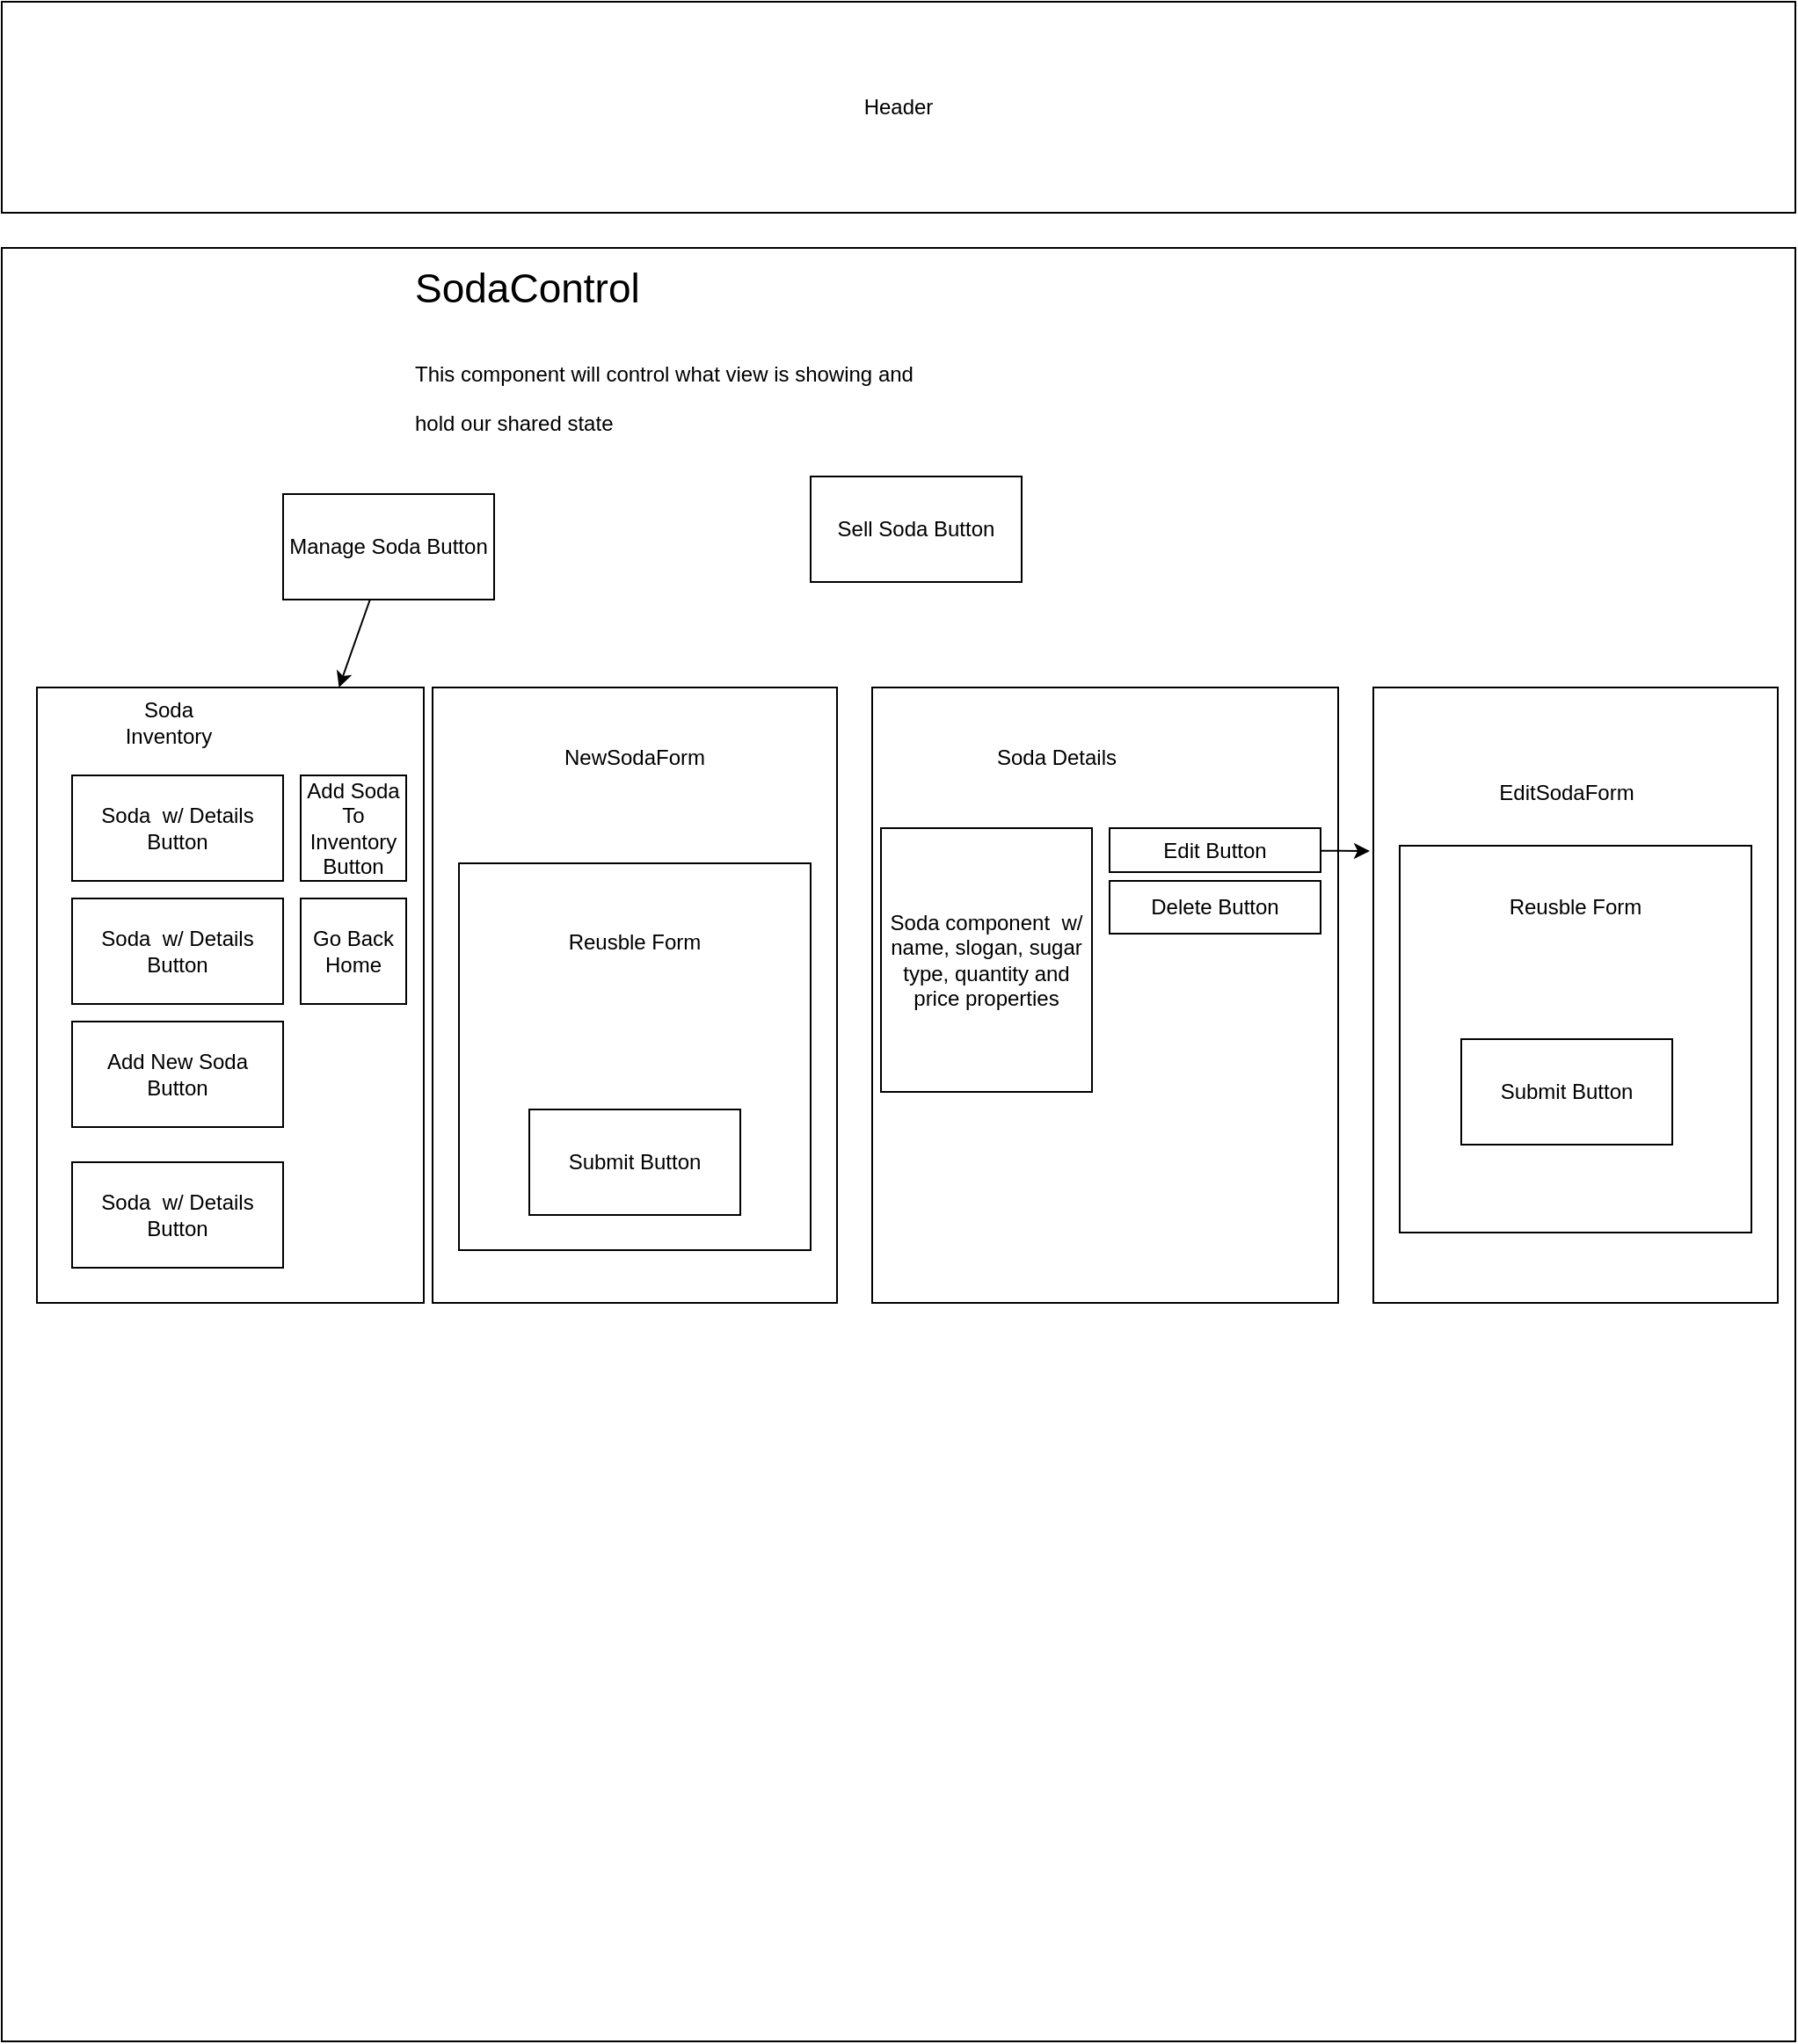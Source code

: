 <mxfile version="15.0.2" type="github">
  <diagram id="0gDQ7mKvqnQmOCOYGsbZ" name="Page-1">
    <mxGraphModel dx="1186" dy="707" grid="1" gridSize="10" guides="1" tooltips="1" connect="1" arrows="1" fold="1" page="1" pageScale="1" pageWidth="850" pageHeight="1100" math="0" shadow="0">
      <root>
        <mxCell id="0" />
        <mxCell id="1" parent="0" />
        <mxCell id="H_ftfsLI6rwE4DoHPsOa-1" value="Header&lt;br&gt;" style="rounded=0;whiteSpace=wrap;html=1;" parent="1" vertex="1">
          <mxGeometry x="100" y="50" width="1020" height="120" as="geometry" />
        </mxCell>
        <mxCell id="H_ftfsLI6rwE4DoHPsOa-2" value="" style="whiteSpace=wrap;html=1;aspect=fixed;align=left;" parent="1" vertex="1">
          <mxGeometry x="100" y="190" width="1020" height="1020" as="geometry" />
        </mxCell>
        <mxCell id="H_ftfsLI6rwE4DoHPsOa-5" value="" style="rounded=0;whiteSpace=wrap;html=1;" parent="1" vertex="1">
          <mxGeometry x="120" y="440" width="220" height="350" as="geometry" />
        </mxCell>
        <mxCell id="H_ftfsLI6rwE4DoHPsOa-6" value="Soda Inventory&lt;br&gt;" style="text;html=1;strokeColor=none;fillColor=none;align=center;verticalAlign=middle;whiteSpace=wrap;rounded=0;" parent="1" vertex="1">
          <mxGeometry x="160" y="450" width="70" height="20" as="geometry" />
        </mxCell>
        <mxCell id="H_ftfsLI6rwE4DoHPsOa-8" value="Soda &amp;nbsp;w/ Details Button" style="rounded=0;whiteSpace=wrap;html=1;" parent="1" vertex="1">
          <mxGeometry x="140" y="710" width="120" height="60" as="geometry" />
        </mxCell>
        <mxCell id="H_ftfsLI6rwE4DoHPsOa-9" value="Soda &amp;nbsp;w/ Details Button" style="rounded=0;whiteSpace=wrap;html=1;" parent="1" vertex="1">
          <mxGeometry x="140" y="490" width="120" height="60" as="geometry" />
        </mxCell>
        <mxCell id="H_ftfsLI6rwE4DoHPsOa-10" value="Soda &amp;nbsp;w/ Details Button" style="rounded=0;whiteSpace=wrap;html=1;" parent="1" vertex="1">
          <mxGeometry x="140" y="560" width="120" height="60" as="geometry" />
        </mxCell>
        <mxCell id="H_ftfsLI6rwE4DoHPsOa-11" value="Add New Soda Button&lt;br&gt;" style="rounded=0;whiteSpace=wrap;html=1;" parent="1" vertex="1">
          <mxGeometry x="140" y="630" width="120" height="60" as="geometry" />
        </mxCell>
        <mxCell id="H_ftfsLI6rwE4DoHPsOa-12" value="" style="rounded=0;whiteSpace=wrap;html=1;shadow=0;" parent="1" vertex="1">
          <mxGeometry x="345" y="440" width="230" height="350" as="geometry" />
        </mxCell>
        <mxCell id="H_ftfsLI6rwE4DoHPsOa-13" value="NewSodaForm" style="text;html=1;strokeColor=none;fillColor=none;align=center;verticalAlign=middle;whiteSpace=wrap;rounded=0;" parent="1" vertex="1">
          <mxGeometry x="400" y="440" width="120" height="80" as="geometry" />
        </mxCell>
        <mxCell id="H_ftfsLI6rwE4DoHPsOa-18" value="" style="rounded=0;whiteSpace=wrap;html=1;" parent="1" vertex="1">
          <mxGeometry x="595" y="440" width="265" height="350" as="geometry" />
        </mxCell>
        <mxCell id="H_ftfsLI6rwE4DoHPsOa-19" value="Soda Details&lt;br&gt;" style="text;html=1;strokeColor=none;fillColor=none;align=center;verticalAlign=middle;whiteSpace=wrap;rounded=0;" parent="1" vertex="1">
          <mxGeometry x="620" y="450" width="160" height="60" as="geometry" />
        </mxCell>
        <mxCell id="H_ftfsLI6rwE4DoHPsOa-20" value="" style="rounded=0;whiteSpace=wrap;html=1;align=center;" parent="1" vertex="1">
          <mxGeometry x="360" y="540" width="200" height="220" as="geometry" />
        </mxCell>
        <mxCell id="H_ftfsLI6rwE4DoHPsOa-22" value="&lt;span style=&quot;font-size: 23px ; text-align: center&quot;&gt;SodaControl&lt;/span&gt;&lt;h1&gt;&lt;span style=&quot;font-size: 12px ; font-weight: normal&quot;&gt;This component will control what view is showing and hold our shared state&lt;/span&gt;&lt;br&gt;&lt;/h1&gt;&lt;div&gt;&lt;span style=&quot;font-size: 12px ; font-weight: normal&quot;&gt;&lt;br&gt;&lt;/span&gt;&lt;/div&gt;" style="text;html=1;strokeColor=none;fillColor=none;spacing=5;spacingTop=-20;whiteSpace=wrap;overflow=hidden;rounded=0;" parent="1" vertex="1">
          <mxGeometry x="330" y="210" width="300" height="100" as="geometry" />
        </mxCell>
        <mxCell id="H_ftfsLI6rwE4DoHPsOa-24" value="Go Back Home" style="rounded=0;whiteSpace=wrap;html=1;" parent="1" vertex="1">
          <mxGeometry x="270" y="560" width="60" height="60" as="geometry" />
        </mxCell>
        <mxCell id="H_ftfsLI6rwE4DoHPsOa-25" value="Add Soda To Inventory&lt;br&gt;Button" style="rounded=0;whiteSpace=wrap;html=1;" parent="1" vertex="1">
          <mxGeometry x="270" y="490" width="60" height="60" as="geometry" />
        </mxCell>
        <mxCell id="QkcKcr7a34T0slnGAbB--5" style="edgeStyle=none;rounded=0;orthogonalLoop=1;jettySize=auto;html=1;" edge="1" parent="1" source="QkcKcr7a34T0slnGAbB--1" target="H_ftfsLI6rwE4DoHPsOa-5">
          <mxGeometry relative="1" as="geometry" />
        </mxCell>
        <mxCell id="QkcKcr7a34T0slnGAbB--1" value="Manage Soda Button" style="rounded=0;whiteSpace=wrap;html=1;" vertex="1" parent="1">
          <mxGeometry x="260" y="330" width="120" height="60" as="geometry" />
        </mxCell>
        <mxCell id="QkcKcr7a34T0slnGAbB--3" value="Sell Soda Button" style="rounded=0;whiteSpace=wrap;html=1;" vertex="1" parent="1">
          <mxGeometry x="560" y="320" width="120" height="60" as="geometry" />
        </mxCell>
        <mxCell id="QkcKcr7a34T0slnGAbB--6" value="Submit Button&lt;br&gt;" style="rounded=0;whiteSpace=wrap;html=1;" vertex="1" parent="1">
          <mxGeometry x="400" y="680" width="120" height="60" as="geometry" />
        </mxCell>
        <mxCell id="QkcKcr7a34T0slnGAbB--8" value="Reusble Form" style="text;html=1;strokeColor=none;fillColor=none;align=center;verticalAlign=middle;whiteSpace=wrap;rounded=0;shadow=0;" vertex="1" parent="1">
          <mxGeometry x="400" y="570" width="120" height="30" as="geometry" />
        </mxCell>
        <mxCell id="QkcKcr7a34T0slnGAbB--10" value="Soda component&amp;nbsp; w/ name, slogan, sugar type, quantity and price properties" style="rounded=0;whiteSpace=wrap;html=1;" vertex="1" parent="1">
          <mxGeometry x="600" y="520" width="120" height="150" as="geometry" />
        </mxCell>
        <mxCell id="QkcKcr7a34T0slnGAbB--18" value="" style="edgeStyle=none;rounded=0;orthogonalLoop=1;jettySize=auto;html=1;" edge="1" parent="1" source="QkcKcr7a34T0slnGAbB--11">
          <mxGeometry relative="1" as="geometry">
            <mxPoint x="878" y="533" as="targetPoint" />
          </mxGeometry>
        </mxCell>
        <mxCell id="QkcKcr7a34T0slnGAbB--11" value="Edit Button" style="rounded=0;whiteSpace=wrap;html=1;" vertex="1" parent="1">
          <mxGeometry x="730" y="520" width="120" height="25" as="geometry" />
        </mxCell>
        <mxCell id="QkcKcr7a34T0slnGAbB--12" value="Delete Button" style="rounded=0;whiteSpace=wrap;html=1;" vertex="1" parent="1">
          <mxGeometry x="730" y="550" width="120" height="30" as="geometry" />
        </mxCell>
        <mxCell id="QkcKcr7a34T0slnGAbB--13" value="" style="rounded=0;whiteSpace=wrap;html=1;shadow=0;" vertex="1" parent="1">
          <mxGeometry x="880" y="440" width="230" height="350" as="geometry" />
        </mxCell>
        <mxCell id="QkcKcr7a34T0slnGAbB--14" value="EditSodaForm" style="text;html=1;strokeColor=none;fillColor=none;align=center;verticalAlign=middle;whiteSpace=wrap;rounded=0;" vertex="1" parent="1">
          <mxGeometry x="930" y="460" width="120" height="80" as="geometry" />
        </mxCell>
        <mxCell id="QkcKcr7a34T0slnGAbB--15" value="" style="rounded=0;whiteSpace=wrap;html=1;align=center;" vertex="1" parent="1">
          <mxGeometry x="895" y="530" width="200" height="220" as="geometry" />
        </mxCell>
        <mxCell id="QkcKcr7a34T0slnGAbB--16" value="Reusble Form" style="text;html=1;strokeColor=none;fillColor=none;align=center;verticalAlign=middle;whiteSpace=wrap;rounded=0;shadow=0;" vertex="1" parent="1">
          <mxGeometry x="935" y="550" width="120" height="30" as="geometry" />
        </mxCell>
        <mxCell id="QkcKcr7a34T0slnGAbB--17" value="Submit Button&lt;br&gt;" style="rounded=0;whiteSpace=wrap;html=1;" vertex="1" parent="1">
          <mxGeometry x="930" y="640" width="120" height="60" as="geometry" />
        </mxCell>
      </root>
    </mxGraphModel>
  </diagram>
</mxfile>
